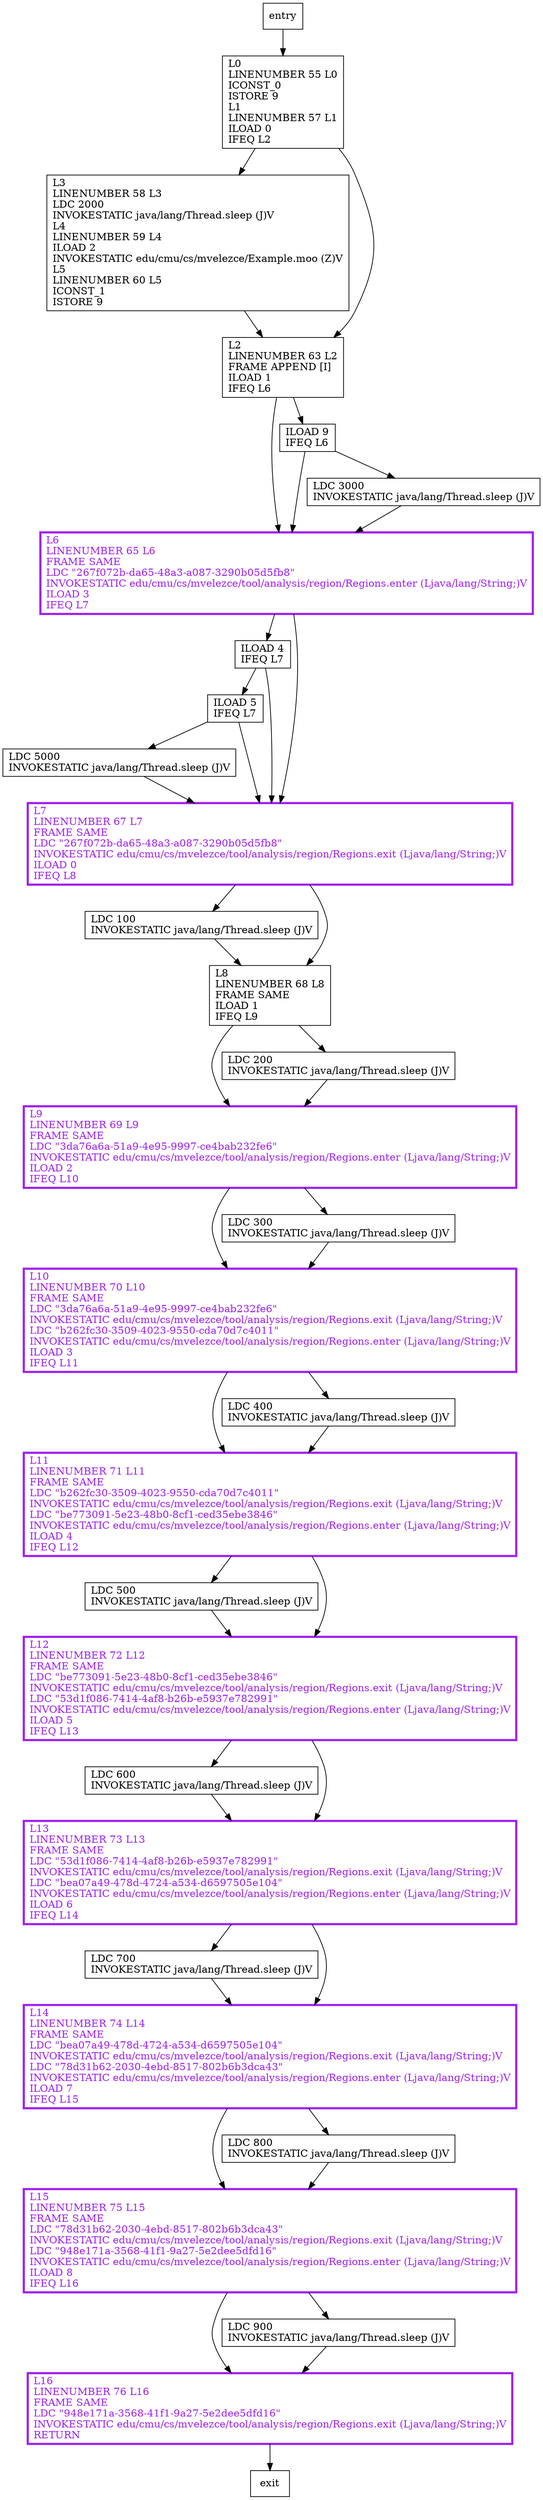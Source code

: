 digraph foo {
node [shape=record];
1379066865 [label="L10\lLINENUMBER 70 L10\lFRAME SAME\lLDC \"3da76a6a-51a9-4e95-9997-ce4bab232fe6\"\lINVOKESTATIC edu/cmu/cs/mvelezce/tool/analysis/region/Regions.exit (Ljava/lang/String;)V\lLDC \"b262fc30-3509-4023-9550-cda70d7c4011\"\lINVOKESTATIC edu/cmu/cs/mvelezce/tool/analysis/region/Regions.enter (Ljava/lang/String;)V\lILOAD 3\lIFEQ L11\l"];
1976788674 [label="L9\lLINENUMBER 69 L9\lFRAME SAME\lLDC \"3da76a6a-51a9-4e95-9997-ce4bab232fe6\"\lINVOKESTATIC edu/cmu/cs/mvelezce/tool/analysis/region/Regions.enter (Ljava/lang/String;)V\lILOAD 2\lIFEQ L10\l"];
1403664574 [label="L0\lLINENUMBER 55 L0\lICONST_0\lISTORE 9\lL1\lLINENUMBER 57 L1\lILOAD 0\lIFEQ L2\l"];
1110103522 [label="L3\lLINENUMBER 58 L3\lLDC 2000\lINVOKESTATIC java/lang/Thread.sleep (J)V\lL4\lLINENUMBER 59 L4\lILOAD 2\lINVOKESTATIC edu/cmu/cs/mvelezce/Example.moo (Z)V\lL5\lLINENUMBER 60 L5\lICONST_1\lISTORE 9\l"];
1164934558 [label="LDC 100\lINVOKESTATIC java/lang/Thread.sleep (J)V\l"];
728985582 [label="ILOAD 5\lIFEQ L7\l"];
33847681 [label="L11\lLINENUMBER 71 L11\lFRAME SAME\lLDC \"b262fc30-3509-4023-9550-cda70d7c4011\"\lINVOKESTATIC edu/cmu/cs/mvelezce/tool/analysis/region/Regions.exit (Ljava/lang/String;)V\lLDC \"be773091-5e23-48b0-8cf1-ced35ebe3846\"\lINVOKESTATIC edu/cmu/cs/mvelezce/tool/analysis/region/Regions.enter (Ljava/lang/String;)V\lILOAD 4\lIFEQ L12\l"];
918475642 [label="L15\lLINENUMBER 75 L15\lFRAME SAME\lLDC \"78d31b62-2030-4ebd-8517-802b6b3dca43\"\lINVOKESTATIC edu/cmu/cs/mvelezce/tool/analysis/region/Regions.exit (Ljava/lang/String;)V\lLDC \"948e171a-3568-41f1-9a27-5e2dee5dfd16\"\lINVOKESTATIC edu/cmu/cs/mvelezce/tool/analysis/region/Regions.enter (Ljava/lang/String;)V\lILOAD 8\lIFEQ L16\l"];
718904563 [label="LDC 400\lINVOKESTATIC java/lang/Thread.sleep (J)V\l"];
2089858999 [label="LDC 500\lINVOKESTATIC java/lang/Thread.sleep (J)V\l"];
1821370276 [label="LDC 300\lINVOKESTATIC java/lang/Thread.sleep (J)V\l"];
456832249 [label="L16\lLINENUMBER 76 L16\lFRAME SAME\lLDC \"948e171a-3568-41f1-9a27-5e2dee5dfd16\"\lINVOKESTATIC edu/cmu/cs/mvelezce/tool/analysis/region/Regions.exit (Ljava/lang/String;)V\lRETURN\l"];
933293116 [label="L2\lLINENUMBER 63 L2\lFRAME APPEND [I]\lILOAD 1\lIFEQ L6\l"];
1654999368 [label="L6\lLINENUMBER 65 L6\lFRAME SAME\lLDC \"267f072b-da65-48a3-a087-3290b05d5fb8\"\lINVOKESTATIC edu/cmu/cs/mvelezce/tool/analysis/region/Regions.enter (Ljava/lang/String;)V\lILOAD 3\lIFEQ L7\l"];
1550471570 [label="LDC 900\lINVOKESTATIC java/lang/Thread.sleep (J)V\l"];
1615389290 [label="ILOAD 9\lIFEQ L6\l"];
210737063 [label="ILOAD 4\lIFEQ L7\l"];
1354314579 [label="LDC 3000\lINVOKESTATIC java/lang/Thread.sleep (J)V\l"];
1000419469 [label="LDC 600\lINVOKESTATIC java/lang/Thread.sleep (J)V\l"];
593271165 [label="LDC 700\lINVOKESTATIC java/lang/Thread.sleep (J)V\l"];
843702904 [label="LDC 5000\lINVOKESTATIC java/lang/Thread.sleep (J)V\l"];
78227576 [label="LDC 800\lINVOKESTATIC java/lang/Thread.sleep (J)V\l"];
1865539378 [label="L12\lLINENUMBER 72 L12\lFRAME SAME\lLDC \"be773091-5e23-48b0-8cf1-ced35ebe3846\"\lINVOKESTATIC edu/cmu/cs/mvelezce/tool/analysis/region/Regions.exit (Ljava/lang/String;)V\lLDC \"53d1f086-7414-4af8-b26b-e5937e782991\"\lINVOKESTATIC edu/cmu/cs/mvelezce/tool/analysis/region/Regions.enter (Ljava/lang/String;)V\lILOAD 5\lIFEQ L13\l"];
900593187 [label="L8\lLINENUMBER 68 L8\lFRAME SAME\lILOAD 1\lIFEQ L9\l"];
150208546 [label="LDC 200\lINVOKESTATIC java/lang/Thread.sleep (J)V\l"];
1568215509 [label="L13\lLINENUMBER 73 L13\lFRAME SAME\lLDC \"53d1f086-7414-4af8-b26b-e5937e782991\"\lINVOKESTATIC edu/cmu/cs/mvelezce/tool/analysis/region/Regions.exit (Ljava/lang/String;)V\lLDC \"bea07a49-478d-4724-a534-d6597505e104\"\lINVOKESTATIC edu/cmu/cs/mvelezce/tool/analysis/region/Regions.enter (Ljava/lang/String;)V\lILOAD 6\lIFEQ L14\l"];
1510518916 [label="L14\lLINENUMBER 74 L14\lFRAME SAME\lLDC \"bea07a49-478d-4724-a534-d6597505e104\"\lINVOKESTATIC edu/cmu/cs/mvelezce/tool/analysis/region/Regions.exit (Ljava/lang/String;)V\lLDC \"78d31b62-2030-4ebd-8517-802b6b3dca43\"\lINVOKESTATIC edu/cmu/cs/mvelezce/tool/analysis/region/Regions.enter (Ljava/lang/String;)V\lILOAD 7\lIFEQ L15\l"];
1143499107 [label="L7\lLINENUMBER 67 L7\lFRAME SAME\lLDC \"267f072b-da65-48a3-a087-3290b05d5fb8\"\lINVOKESTATIC edu/cmu/cs/mvelezce/tool/analysis/region/Regions.exit (Ljava/lang/String;)V\lILOAD 0\lIFEQ L8\l"];
entry;
exit;
1379066865 -> 718904563;
1379066865 -> 33847681;
1976788674 -> 1379066865;
1976788674 -> 1821370276;
1403664574 -> 933293116;
1403664574 -> 1110103522;
1110103522 -> 933293116;
1164934558 -> 900593187;
728985582 -> 843702904;
728985582 -> 1143499107;
33847681 -> 1865539378;
33847681 -> 2089858999;
918475642 -> 1550471570;
918475642 -> 456832249;
718904563 -> 33847681;
2089858999 -> 1865539378;
1821370276 -> 1379066865;
456832249 -> exit;
933293116 -> 1654999368;
933293116 -> 1615389290;
1654999368 -> 210737063;
1654999368 -> 1143499107;
1550471570 -> 456832249;
1615389290 -> 1654999368;
1615389290 -> 1354314579;
210737063 -> 728985582;
210737063 -> 1143499107;
1354314579 -> 1654999368;
1000419469 -> 1568215509;
593271165 -> 1510518916;
entry -> 1403664574;
843702904 -> 1143499107;
78227576 -> 918475642;
1865539378 -> 1000419469;
1865539378 -> 1568215509;
900593187 -> 1976788674;
900593187 -> 150208546;
150208546 -> 1976788674;
1568215509 -> 1510518916;
1568215509 -> 593271165;
1510518916 -> 78227576;
1510518916 -> 918475642;
1143499107 -> 900593187;
1143499107 -> 1164934558;
1654999368[fontcolor="purple", penwidth=3, color="purple"];
1379066865[fontcolor="purple", penwidth=3, color="purple"];
1976788674[fontcolor="purple", penwidth=3, color="purple"];
1865539378[fontcolor="purple", penwidth=3, color="purple"];
33847681[fontcolor="purple", penwidth=3, color="purple"];
918475642[fontcolor="purple", penwidth=3, color="purple"];
1568215509[fontcolor="purple", penwidth=3, color="purple"];
1510518916[fontcolor="purple", penwidth=3, color="purple"];
456832249[fontcolor="purple", penwidth=3, color="purple"];
1143499107[fontcolor="purple", penwidth=3, color="purple"];
}
